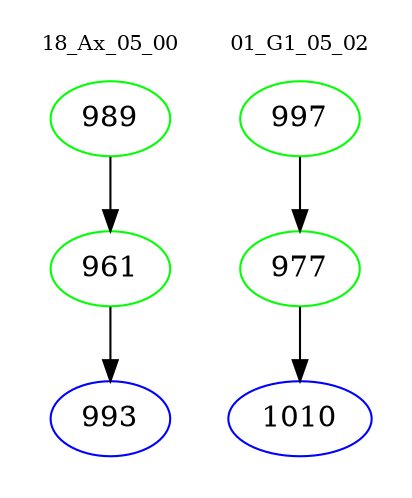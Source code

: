 digraph{
subgraph cluster_0 {
color = white
label = "18_Ax_05_00";
fontsize=10;
T0_989 [label="989", color="green"]
T0_989 -> T0_961 [color="black"]
T0_961 [label="961", color="green"]
T0_961 -> T0_993 [color="black"]
T0_993 [label="993", color="blue"]
}
subgraph cluster_1 {
color = white
label = "01_G1_05_02";
fontsize=10;
T1_997 [label="997", color="green"]
T1_997 -> T1_977 [color="black"]
T1_977 [label="977", color="green"]
T1_977 -> T1_1010 [color="black"]
T1_1010 [label="1010", color="blue"]
}
}
